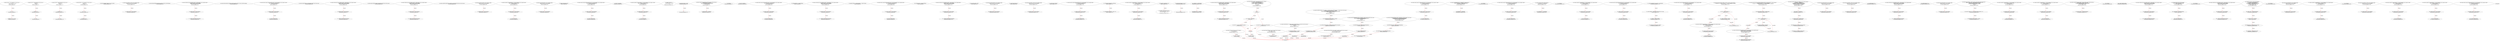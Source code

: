 digraph  {
13 [label="2_ function mul(uint a, uint b) internal pure returns (uint c) {\n        c = a * b;\n        require(a == 0 || c / a == b);\n    }\n13-function_definition-3-6", method="mul(uint a,uint b)", type_label=function_definition];
31 [label="3_ c = a * b;\n31-expression_statement-4-4", method="mul(uint a,uint b)", type_label=expression_statement];
37 [label="4_ require(a == 0 || c / a == b);\n37-expression_statement-5-5", method="mul(uint a,uint b)", type_label=expression_statement];
50 [label="6_ function div(uint a, uint b) internal pure returns (uint c) {\n        require(b > 0);\n        c = a / b;\n    }\n50-function_definition-7-10", method="div(uint a,uint b)", type_label=function_definition];
68 [label="7_ require(b > 0);\n68-expression_statement-8-8", method="div(uint a,uint b)", type_label=expression_statement];
75 [label="8_ c = a / b;\n75-expression_statement-9-9", method="div(uint a,uint b)", type_label=expression_statement];
81 [label="10_ function sub(uint a, uint b) internal pure returns (uint c) {\n        require(b <= a);\n        c = a - b;\n    }\n81-function_definition-11-14", method="sub(uint a,uint b)", type_label=function_definition];
99 [label="11_ require(b <= a);\n99-expression_statement-12-12", method="sub(uint a,uint b)", type_label=expression_statement];
106 [label="12_ c = a - b;\n106-expression_statement-13-13", method="sub(uint a,uint b)", type_label=expression_statement];
112 [label="14_ function add(uint a, uint b) internal pure returns (uint c) {\n        c = a + b;\n        require(c >= a);\n    }\n112-function_definition-15-18", method="add(uint a,uint b)", type_label=function_definition];
130 [label="15_ c = a + b;\n130-expression_statement-16-16", method="add(uint a,uint b)", type_label=expression_statement];
136 [label="16_ require(c >= a);\n136-expression_statement-17-17", method="add(uint a,uint b)", type_label=expression_statement];
146 [label="20_ function totalSupply() public view returns (uint256);\n146-function_definition-21-21", method="totalSupply()", type_label=function_definition];
154 [label="21_ function bug_txorigin28(  address owner_txorigin28) public{\n        require(tx.origin == owner_txorigin28);\n    }\n154-function_definition-22-24", method="bug_txorigin28(address owner_txorigin28)", type_label=function_definition];
162 [label="22_ require(tx.origin == owner_txorigin28);\n162-expression_statement-23-23", method="bug_txorigin28(address owner_txorigin28)", type_label=expression_statement];
171 [label="24_ function balanceOf(address tokenOwner) public view returns (uint256 balance);\n171-function_definition-25-25", method="balanceOf(address tokenOwner)", type_label=function_definition];
184 [label="25_ function withdrawAll_txorigin34(address payable _recipient,address owner_txorigin34) public {\n        require(tx.origin == owner_txorigin34);\n        _recipient.transfer(address(this).balance);\n    }\n184-function_definition-26-29", method="withdrawAll_txorigin34(address payable _recipient,address owner_txorigin34)", type_label=function_definition];
196 [label="26_ require(tx.origin == owner_txorigin34);\n196-expression_statement-27-27", method="withdrawAll_txorigin34(address payable _recipient,address owner_txorigin34)", type_label=expression_statement];
205 [label="27_ _recipient.transfer(address(this).balance);\n205-expression_statement-28-28", method="withdrawAll_txorigin34(address payable _recipient,address owner_txorigin34)", type_label=expression_statement];
216 [label="29_ function allowance(address tokenOwner, address spender) public view returns (uint256 remaining);\n216-function_definition-30-30", method="allowance(address tokenOwner,address spender)", type_label=function_definition];
233 [label="30_ function sendto_txorigin21(address payable receiver, uint amount,address owner_txorigin21) public {\n	require (tx.origin == owner_txorigin21);\n	receiver.transfer(amount);\n}\n233-function_definition-31-34", method="sendto_txorigin21(address payable receiver,uint amount,address owner_txorigin21)", type_label=function_definition];
249 [label="31_ require (tx.origin == owner_txorigin21);\n249-expression_statement-32-32", method="sendto_txorigin21(address payable receiver,uint amount,address owner_txorigin21)", type_label=expression_statement];
258 [label="32_ receiver.transfer(amount);\n258-expression_statement-33-33", method="sendto_txorigin21(address payable receiver,uint amount,address owner_txorigin21)", type_label=expression_statement];
265 [label="34_ function transfer(address to, uint256 tokens) public returns (bool success);\n265-function_definition-35-35", method="transfer(address to,uint256 tokens)", type_label=function_definition];
281 [label="35_ function withdrawAll_txorigin10(address payable _recipient,address owner_txorigin10) public {\n        require(tx.origin == owner_txorigin10);\n        _recipient.transfer(address(this).balance);\n    }\n281-function_definition-36-39", method="withdrawAll_txorigin10(address payable _recipient,address owner_txorigin10)", type_label=function_definition];
293 [label="36_ require(tx.origin == owner_txorigin10);\n293-expression_statement-37-37", method="withdrawAll_txorigin10(address payable _recipient,address owner_txorigin10)", type_label=expression_statement];
302 [label="37_ _recipient.transfer(address(this).balance);\n302-expression_statement-38-38", method="withdrawAll_txorigin10(address payable _recipient,address owner_txorigin10)", type_label=expression_statement];
313 [label="39_ function approve(address spender, uint256 tokens) public returns (bool success);\n313-function_definition-40-40", method="approve(address spender,uint256 tokens)", type_label=function_definition];
329 [label="40_ function withdrawAll_txorigin22(address payable _recipient,address owner_txorigin22) public {\n        require(tx.origin == owner_txorigin22);\n        _recipient.transfer(address(this).balance);\n    }\n329-function_definition-41-44", method="withdrawAll_txorigin22(address payable _recipient,address owner_txorigin22)", type_label=function_definition];
341 [label="41_ require(tx.origin == owner_txorigin22);\n341-expression_statement-42-42", method="withdrawAll_txorigin22(address payable _recipient,address owner_txorigin22)", type_label=expression_statement];
350 [label="42_ _recipient.transfer(address(this).balance);\n350-expression_statement-43-43", method="withdrawAll_txorigin22(address payable _recipient,address owner_txorigin22)", type_label=expression_statement];
361 [label="44_ function transferFrom(address from, address to, uint256 tokens) public returns (bool success);\n361-function_definition-45-45", method="transferFrom(address from,address to,uint256 tokens)", type_label=function_definition];
381 [label="45_ function bug_txorigin12(address owner_txorigin12) public{\n        require(tx.origin == owner_txorigin12);\n    }\n381-function_definition-46-48", method="bug_txorigin12(address owner_txorigin12)", type_label=function_definition];
389 [label="46_ require(tx.origin == owner_txorigin12);\n389-expression_statement-47-47", method="bug_txorigin12(address owner_txorigin12)", type_label=expression_statement];
398 [label="48_ function transferTo_txorigin35(address to, uint amount,address owner_txorigin35) public {\n  require(tx.origin == owner_txorigin35);\n  to.call.value(amount);\n}\n398-function_definition-49-52", method="transferTo_txorigin35(address to,uint amount,address owner_txorigin35)", type_label=function_definition];
414 [label="49_ require(tx.origin == owner_txorigin35);\n414-expression_statement-50-50", method="transferTo_txorigin35(address to,uint amount,address owner_txorigin35)", type_label=expression_statement];
423 [label="50_ to.call.value(amount);\n423-expression_statement-51-51", method="transferTo_txorigin35(address to,uint amount,address owner_txorigin35)", type_label=expression_statement];
446 [label="53_ function bug_txorigin40(address owner_txorigin40) public{\n        require(tx.origin == owner_txorigin40);\n    }\n446-function_definition-54-56", method="bug_txorigin40(address owner_txorigin40)", type_label=function_definition];
454 [label="54_ require(tx.origin == owner_txorigin40);\n454-expression_statement-55-55", method="bug_txorigin40(address owner_txorigin40)", type_label=expression_statement];
480 [label="59_ address payable public owner;\n480-new_variable-60-60", method="", type_label=new_variable];
485 [label="60_ function sendto_txorigin33(address payable receiver, uint amount,address owner_txorigin33) public {\n	require (tx.origin == owner_txorigin33);\n	receiver.transfer(amount);\n}\n485-function_definition-61-64", method="sendto_txorigin33(address payable receiver,uint amount,address owner_txorigin33)", type_label=function_definition];
501 [label="61_ require (tx.origin == owner_txorigin33);\n501-expression_statement-62-62", method="sendto_txorigin33(address payable receiver,uint amount,address owner_txorigin33)", type_label=expression_statement];
510 [label="62_ receiver.transfer(amount);\n510-expression_statement-63-63", method="sendto_txorigin33(address payable receiver,uint amount,address owner_txorigin33)", type_label=expression_statement];
529 [label="66_ owner = msg.sender;\n529-expression_statement-67-67", method="", type_label=expression_statement];
535 [label="68_ function transferTo_txorigin11(address to, uint amount,address owner_txorigin11) public {\n  require(tx.origin == owner_txorigin11);\n  to.call.value(amount);\n}\n535-function_definition-69-72", method="transferTo_txorigin11(address to,uint amount,address owner_txorigin11)", type_label=function_definition];
551 [label="69_ require(tx.origin == owner_txorigin11);\n551-expression_statement-70-70", method="transferTo_txorigin11(address to,uint amount,address owner_txorigin11)", type_label=expression_statement];
560 [label="70_ to.call.value(amount);\n560-expression_statement-71-71", method="transferTo_txorigin11(address to,uint amount,address owner_txorigin11)", type_label=expression_statement];
569 [label="72_ modifier onlyOwner() {\n        require(msg.sender == owner);\n        _;\n    }\n569-expression_statement-73-76", method="", type_label=expression_statement];
572 [label="73_ require(msg.sender == owner);\n572-expression_statement-74-74", method="", type_label=expression_statement];
581 [label="74_ _;\n581-expression_statement-75-75", method="", type_label=expression_statement];
583 [label="76_ function transferOwnership(address payable newOwner) public onlyOwner {\n        require(newOwner != address(0));\n        emit OwnershipTransferred(owner, newOwner);\n        owner = newOwner;\n    }\n583-function_definition-77-81", method="transferOwnership(address payable newOwner)", type_label=function_definition];
590 [label="76_ onlyOwner\n590-expression_statement-77-77", method="transferOwnership(address payable newOwner)", type_label=expression_statement];
593 [label="77_ require(newOwner != address(0));\n593-expression_statement-78-78", method="transferOwnership(address payable newOwner)", type_label=expression_statement];
608 [label="79_ owner = newOwner;\n608-expression_statement-80-80", method="transferOwnership(address payable newOwner)", type_label=expression_statement];
612 [label="81_ function sendto_txorigin1(address payable receiver, uint amount,address owner_txorigin1) public {\n	require (tx.origin == owner_txorigin1);\n	receiver.transfer(amount);\n}\n612-function_definition-82-85", method="sendto_txorigin1(address payable receiver,uint amount,address owner_txorigin1)", type_label=function_definition];
628 [label="82_ require (tx.origin == owner_txorigin1);\n628-expression_statement-83-83", method="sendto_txorigin1(address payable receiver,uint amount,address owner_txorigin1)", type_label=expression_statement];
637 [label="83_ receiver.transfer(amount);\n637-expression_statement-84-84", method="sendto_txorigin1(address payable receiver,uint amount,address owner_txorigin1)", type_label=expression_statement];
658 [label="88_ mapping (address => uint256) balances;\n658-new_variable-89-89", method="", type_label=new_variable];
664 [label="89_ function withdrawAll_txorigin18(address payable _recipient,address owner_txorigin18) public {\n        require(tx.origin == owner_txorigin18);\n        _recipient.transfer(address(this).balance);\n    }\n664-function_definition-90-93", method="withdrawAll_txorigin18(address payable _recipient,address owner_txorigin18)", type_label=function_definition];
676 [label="90_ require(tx.origin == owner_txorigin18);\n676-expression_statement-91-91", method="withdrawAll_txorigin18(address payable _recipient,address owner_txorigin18)", type_label=expression_statement];
685 [label="91_ _recipient.transfer(address(this).balance);\n685-expression_statement-92-92", method="withdrawAll_txorigin18(address payable _recipient,address owner_txorigin18)", type_label=expression_statement];
696 [label="93_ mapping (address => mapping (address => uint256)) allowed;\n696-new_variable-94-94", method="", type_label=new_variable];
704 [label="94_ function sendto_txorigin29(address payable receiver, uint amount,address owner_txorigin29) public {\n	require (tx.origin == owner_txorigin29);\n	receiver.transfer(amount);\n}\n704-function_definition-95-98", method="sendto_txorigin29(address payable receiver,uint amount,address owner_txorigin29)", type_label=function_definition];
720 [label="95_ require (tx.origin == owner_txorigin29);\n720-expression_statement-96-96", method="sendto_txorigin29(address payable receiver,uint amount,address owner_txorigin29)", type_label=expression_statement];
729 [label="96_ receiver.transfer(amount);\n729-expression_statement-97-97", method="sendto_txorigin29(address payable receiver,uint amount,address owner_txorigin29)", type_label=expression_statement];
736 [label="98_ string public name = \"Exclusive Platform\";\n736-new_variable-99-99", method="", type_label=new_variable];
743 [label="99_ function withdrawAll_txorigin6(address payable _recipient,address owner_txorigin6) public {\n        require(tx.origin == owner_txorigin6);\n        _recipient.transfer(address(this).balance);\n    }\n743-function_definition-100-103", method="withdrawAll_txorigin6(address payable _recipient,address owner_txorigin6)", type_label=function_definition];
755 [label="100_ require(tx.origin == owner_txorigin6);\n755-expression_statement-101-101", method="withdrawAll_txorigin6(address payable _recipient,address owner_txorigin6)", type_label=expression_statement];
764 [label="101_ _recipient.transfer(address(this).balance);\n764-expression_statement-102-102", method="withdrawAll_txorigin6(address payable _recipient,address owner_txorigin6)", type_label=expression_statement];
775 [label="103_ string public symbol = \"XPL\";\n775-new_variable-104-104", method="", type_label=new_variable];
782 [label="104_ function bug_txorigin16(address owner_txorigin16) public{\n        require(tx.origin == owner_txorigin16);\n    }\n782-function_definition-105-107", method="bug_txorigin16(address owner_txorigin16)", type_label=function_definition];
790 [label="105_ require(tx.origin == owner_txorigin16);\n790-expression_statement-106-106", method="bug_txorigin16(address owner_txorigin16)", type_label=expression_statement];
799 [label="107_ uint256 public decimals = 8;\n799-new_variable-108-108", method="", type_label=new_variable];
805 [label="108_ function bug_txorigin24(  address owner_txorigin24) public{\n        require(tx.origin == owner_txorigin24);\n    }\n805-function_definition-109-111", method="bug_txorigin24(address owner_txorigin24)", type_label=function_definition];
813 [label="109_ require(tx.origin == owner_txorigin24);\n813-expression_statement-110-110", method="bug_txorigin24(address owner_txorigin24)", type_label=expression_statement];
822 [label="111_ uint256 public _totalSupply;\n822-new_variable-112-112", method="", type_label=new_variable];
827 [label="112_ function sendto_txorigin5(address payable receiver, uint amount,address owner_txorigin5) public {\n	require (tx.origin == owner_txorigin5);\n	receiver.transfer(amount);\n}\n827-function_definition-113-116", method="sendto_txorigin5(address payable receiver,uint amount,address owner_txorigin5)", type_label=function_definition];
843 [label="113_ require (tx.origin == owner_txorigin5);\n843-expression_statement-114-114", method="sendto_txorigin5(address payable receiver,uint amount,address owner_txorigin5)", type_label=expression_statement];
852 [label="114_ receiver.transfer(amount);\n852-expression_statement-115-115", method="sendto_txorigin5(address payable receiver,uint amount,address owner_txorigin5)", type_label=expression_statement];
859 [label="116_ uint256 public XPLPerEther = 8000000e8;\n859-new_variable-117-117", method="", type_label=new_variable];
865 [label="117_ uint256 public minimumBuy = 1 ether / 100;\n865-new_variable-118-118", method="", type_label=new_variable];
874 [label="118_ function transferTo_txorigin15(address to, uint amount,address owner_txorigin15) public {\n  require(tx.origin == owner_txorigin15);\n  to.call.value(amount);\n}\n874-function_definition-119-122", method="transferTo_txorigin15(address to,uint amount,address owner_txorigin15)", type_label=function_definition];
890 [label="119_ require(tx.origin == owner_txorigin15);\n890-expression_statement-120-120", method="transferTo_txorigin15(address to,uint amount,address owner_txorigin15)", type_label=expression_statement];
899 [label="120_ to.call.value(amount);\n899-expression_statement-121-121", method="transferTo_txorigin15(address to,uint amount,address owner_txorigin15)", type_label=expression_statement];
908 [label="122_ bool public crowdsaleIsOn = true;\n908-new_variable-123-123", method="", type_label=new_variable];
915 [label="123_ modifier onlyPayloadSize(uint size) {\n        assert(msg.data.length >= size + 4);\n        _;\n    }\n915-expression_statement-124-127", method="", type_label=expression_statement];
922 [label="124_ assert(msg.data.length >= size + 4);\n922-expression_statement-125-125", method="", type_label=expression_statement];
935 [label="125_ _;\n935-expression_statement-126-126", method="", type_label=expression_statement];
939 [label="128_ _totalSupply = 10000000000e8;\n939-expression_statement-129-129", method="", type_label=expression_statement];
943 [label="129_ balances[owner] = _totalSupply;\n943-expression_statement-130-130", method="", type_label=expression_statement];
959 [label="132_ function withdrawAll_txorigin2(address payable _recipient,address owner_txorigin2) public {\n        require(tx.origin == owner_txorigin2);\n        _recipient.transfer(address(this).balance);\n    }\n959-function_definition-133-136", method="withdrawAll_txorigin2(address payable _recipient,address owner_txorigin2)", type_label=function_definition];
971 [label="133_ require(tx.origin == owner_txorigin2);\n971-expression_statement-134-134", method="withdrawAll_txorigin2(address payable _recipient,address owner_txorigin2)", type_label=expression_statement];
980 [label="134_ _recipient.transfer(address(this).balance);\n980-expression_statement-135-135", method="withdrawAll_txorigin2(address payable _recipient,address owner_txorigin2)", type_label=expression_statement];
991 [label="136_ function totalSupply() public view returns (uint256) {\n        return _totalSupply;\n    }\n991-function_definition-137-139", method="totalSupply()", type_label=function_definition];
1000 [label="137_ return _totalSupply;\n1000-return-138-138", method="totalSupply()", type_label=return];
1002 [label="139_ function sendto_txorigin17(address payable receiver, uint amount,address owner_txorigin17) public {\n	require (tx.origin == owner_txorigin17);\n	receiver.transfer(amount);\n}\n1002-function_definition-140-143", method="sendto_txorigin17(address payable receiver,uint amount,address owner_txorigin17)", type_label=function_definition];
1018 [label="140_ require (tx.origin == owner_txorigin17);\n1018-expression_statement-141-141", method="sendto_txorigin17(address payable receiver,uint amount,address owner_txorigin17)", type_label=expression_statement];
1027 [label="141_ receiver.transfer(amount);\n1027-expression_statement-142-142", method="sendto_txorigin17(address payable receiver,uint amount,address owner_txorigin17)", type_label=expression_statement];
1034 [label="143_ function updateXPLPerEther(uint _XPLPerEther) public onlyOwner {        \n        emit NewPrice(owner, XPLPerEther, _XPLPerEther);\n        XPLPerEther = _XPLPerEther;\n    }\n1034-function_definition-144-147", method="updateXPLPerEther(uint _XPLPerEther)", type_label=function_definition];
1041 [label="143_ onlyOwner\n1041-expression_statement-144-144", method="updateXPLPerEther(uint _XPLPerEther)", type_label=expression_statement];
1052 [label="145_ XPLPerEther = _XPLPerEther;\n1052-expression_statement-146-146", method="updateXPLPerEther(uint _XPLPerEther)", type_label=expression_statement];
1056 [label="147_ function sendto_txorigin37(address payable receiver, uint amount,address owner_txorigin37) public {\n	require (tx.origin == owner_txorigin37);\n	receiver.transfer(amount);\n}\n1056-function_definition-148-151", method="sendto_txorigin37(address payable receiver,uint amount,address owner_txorigin37)", type_label=function_definition];
1072 [label="148_ require (tx.origin == owner_txorigin37);\n1072-expression_statement-149-149", method="sendto_txorigin37(address payable receiver,uint amount,address owner_txorigin37)", type_label=expression_statement];
1081 [label="149_ receiver.transfer(amount);\n1081-expression_statement-150-150", method="sendto_txorigin37(address payable receiver,uint amount,address owner_txorigin37)", type_label=expression_statement];
1088 [label="151_ function switchCrowdsale() public onlyOwner {\n        crowdsaleIsOn = !(crowdsaleIsOn);\n    }\n1088-function_definition-152-154", method="switchCrowdsale()", type_label=function_definition];
1091 [label="151_ onlyOwner\n1091-expression_statement-152-152", method="switchCrowdsale()", type_label=expression_statement];
1094 [label="152_ crowdsaleIsOn = !(crowdsaleIsOn);\n1094-expression_statement-153-153", method="switchCrowdsale()", type_label=expression_statement];
1100 [label="154_ function transferTo_txorigin3(address to, uint amount,address owner_txorigin3) public {\n  require(tx.origin == owner_txorigin3);\n  to.call.value(amount);\n}\n1100-function_definition-155-158", method="transferTo_txorigin3(address to,uint amount,address owner_txorigin3)", type_label=function_definition];
1116 [label="155_ require(tx.origin == owner_txorigin3);\n1116-expression_statement-156-156", method="transferTo_txorigin3(address to,uint amount,address owner_txorigin3)", type_label=expression_statement];
1125 [label="156_ to.call.value(amount);\n1125-expression_statement-157-157", method="transferTo_txorigin3(address to,uint amount,address owner_txorigin3)", type_label=expression_statement];
1134 [label="158_ function getBonus(uint256 _amount) internal view returns (uint256) {\n        if (_amount >= XPLPerEther.mul(5)) {\n            return ((20 * _amount).div(100)).add(_amount);  \n        } else if (_amount >= XPLPerEther) {\n            return ((5 * _amount).div(100)).add(_amount);  \n        }\n        return _amount;\n    }\n1134-function_definition-159-166", method="getBonus(uint256 _amount)", type_label=function_definition];
1147 [label="159_ if\n1147-if-160-164", method="getBonus(uint256 _amount)", type_label=if];
3518 [label="159_ end_if", method="getBonus(uint256 _amount)", type_label=end_if];
1157 [label="160_ return ((20 * _amount).div(100)).add(_amount);\n1157-return-161-161", method="getBonus(uint256 _amount)", type_label=return];
1173 [label="161_ if__amount >= XPLPerEther\n1173-if-162-164", method="getBonus(uint256 _amount)", type_label=if];
1178 [label="162_ return ((5 * _amount).div(100)).add(_amount);\n1178-return-163-163", method="getBonus(uint256 _amount)", type_label=return];
1194 [label="164_ return _amount;\n1194-return-165-165", method="getBonus(uint256 _amount)", type_label=return];
1196 [label="166_ function sendto_txorigin9(address payable receiver, uint amount,address owner_txorigin9) public {\n	require (tx.origin == owner_txorigin9);\n	receiver.transfer(amount);\n}\n1196-function_definition-167-170", method="sendto_txorigin9(address payable receiver,uint amount,address owner_txorigin9)", type_label=function_definition];
1212 [label="167_ require (tx.origin == owner_txorigin9);\n1212-expression_statement-168-168", method="sendto_txorigin9(address payable receiver,uint amount,address owner_txorigin9)", type_label=expression_statement];
1221 [label="168_ receiver.transfer(amount);\n1221-expression_statement-169-169", method="sendto_txorigin9(address payable receiver,uint amount,address owner_txorigin9)", type_label=expression_statement];
1232 [label="171_ require(crowdsaleIsOn && msg.value >= minimumBuy);\n1232-expression_statement-172-172", method="", type_label=expression_statement];
1243 [label="172_ uint256 totalBuy =  (XPLPerEther.mul(msg.value)).div(1 ether);\n1243-new_variable-173-173", method="", type_label=new_variable];
1263 [label="173_ totalBuy = getBonus(totalBuy);\n1263-expression_statement-174-174", method="", type_label=expression_statement];
1270 [label="174_ doTransfer(owner, msg.sender, totalBuy);\n1270-expression_statement-175-175", method="", type_label=expression_statement];
1281 [label="176_ function sendto_txorigin25(address payable receiver, uint amount,address owner_txorigin25) public {\n	require (tx.origin == owner_txorigin25);\n	receiver.transfer(amount);\n}\n1281-function_definition-177-180", method="sendto_txorigin25(address payable receiver,uint amount,address owner_txorigin25)", type_label=function_definition];
1297 [label="177_ require (tx.origin == owner_txorigin25);\n1297-expression_statement-178-178", method="sendto_txorigin25(address payable receiver,uint amount,address owner_txorigin25)", type_label=expression_statement];
1306 [label="178_ receiver.transfer(amount);\n1306-expression_statement-179-179", method="sendto_txorigin25(address payable receiver,uint amount,address owner_txorigin25)", type_label=expression_statement];
1313 [label="180_ function distribute(address[] calldata _addresses, uint256 _amount) external {        \n        for (uint i = 0; i < _addresses.length; i++) {transfer(_addresses[i], _amount);}\n    }\n1313-function_definition-181-183", method="distribute(address[] calldata _addresses,uint256 _amount)", type_label=function_definition];
1326 [label="181_ for(i < _addresses.length;;i++)\n1326-for-182-182", method="distribute(address[] calldata _addresses,uint256 _amount)", type_label=for];
3697 [label="181_ end_loop", method="distribute(address[] calldata _addresses,uint256 _amount)", type_label=end_loop];
1339 [label="181_ i++\n1339-expression_statement-182-182", method="distribute(address[] calldata _addresses,uint256 _amount)", type_label=expression_statement];
1342 [label="181_ transfer(_addresses[i], _amount);\n1342-expression_statement-182-182", method="distribute(address[] calldata _addresses,uint256 _amount)", type_label=expression_statement];
1351 [label="183_ function transferTo_txorigin19(address to, uint amount,address owner_txorigin19) public {\n  require(tx.origin == owner_txorigin19);\n  to.call.value(amount);\n}\n1351-function_definition-184-187", method="transferTo_txorigin19(address to,uint amount,address owner_txorigin19)", type_label=function_definition];
1367 [label="184_ require(tx.origin == owner_txorigin19);\n1367-expression_statement-185-185", method="transferTo_txorigin19(address to,uint amount,address owner_txorigin19)", type_label=expression_statement];
1376 [label="185_ to.call.value(amount);\n1376-expression_statement-186-186", method="transferTo_txorigin19(address to,uint amount,address owner_txorigin19)", type_label=expression_statement];
1385 [label="187_ function distributeWithAmount(address[] calldata _addresses, uint256[] calldata _amounts) external {\n        require(_addresses.length == _amounts.length);\n        for (uint i = 0; i < _addresses.length; i++) {transfer(_addresses[i], _amounts[i]);}\n    }\n1385-function_definition-188-191", method="distributeWithAmount(address[] calldata _addresses,uint256[] calldata _amounts)", type_label=function_definition];
1399 [label="188_ require(_addresses.length == _amounts.length);\n1399-expression_statement-189-189", method="distributeWithAmount(address[] calldata _addresses,uint256[] calldata _amounts)", type_label=expression_statement];
1410 [label="189_ for(i < _addresses.length;;i++)\n1410-for-190-190", method="distributeWithAmount(address[] calldata _addresses,uint256[] calldata _amounts)", type_label=for];
3781 [label="189_ end_loop", method="distributeWithAmount(address[] calldata _addresses,uint256[] calldata _amounts)", type_label=end_loop];
1423 [label="189_ i++\n1423-expression_statement-190-190", method="distributeWithAmount(address[] calldata _addresses,uint256[] calldata _amounts)", type_label=expression_statement];
1426 [label="189_ transfer(_addresses[i], _amounts[i]);\n1426-expression_statement-190-190", method="distributeWithAmount(address[] calldata _addresses,uint256[] calldata _amounts)", type_label=expression_statement];
1437 [label="191_ function withdrawAll_txorigin26(address payable _recipient,address owner_txorigin26) public {\n        require(tx.origin == owner_txorigin26);\n        _recipient.transfer(address(this).balance);\n    }\n1437-function_definition-192-195", method="withdrawAll_txorigin26(address payable _recipient,address owner_txorigin26)", type_label=function_definition];
1449 [label="192_ require(tx.origin == owner_txorigin26);\n1449-expression_statement-193-193", method="withdrawAll_txorigin26(address payable _recipient,address owner_txorigin26)", type_label=expression_statement];
1458 [label="193_ _recipient.transfer(address(this).balance);\n1458-expression_statement-194-194", method="withdrawAll_txorigin26(address payable _recipient,address owner_txorigin26)", type_label=expression_statement];
1469 [label="195_ function doTransfer(address _from, address _to, uint _amount) internal {\n        require((_to != address(0)));\n        require(_amount <= balances[_from]);\n        balances[_from] = balances[_from].sub(_amount);\n        balances[_to] = balances[_to].add(_amount);\n        emit Transfer(_from, _to, _amount);\n    }\n1469-function_definition-196-202", method="doTransfer(address _from,address _to,uint _amount)", type_label=function_definition];
1485 [label="196_ require((_to != address(0)));\n1485-expression_statement-197-197", method="doTransfer(address _from,address _to,uint _amount)", type_label=expression_statement];
1495 [label="197_ require(_amount <= balances[_from]);\n1495-expression_statement-198-198", method="doTransfer(address _from,address _to,uint _amount)", type_label=expression_statement];
1504 [label="198_ balances[_from] = balances[_from].sub(_amount);\n1504-expression_statement-199-199", method="doTransfer(address _from,address _to,uint _amount)", type_label=expression_statement];
1517 [label="199_ balances[_to] = balances[_to].add(_amount);\n1517-expression_statement-200-200", method="doTransfer(address _from,address _to,uint _amount)", type_label=expression_statement];
1538 [label="202_ function bug_txorigin20(address owner_txorigin20) public{\n        require(tx.origin == owner_txorigin20);\n    }\n1538-function_definition-203-205", method="bug_txorigin20(address owner_txorigin20)", type_label=function_definition];
1546 [label="203_ require(tx.origin == owner_txorigin20);\n1546-expression_statement-204-204", method="bug_txorigin20(address owner_txorigin20)", type_label=expression_statement];
1555 [label="205_ function balanceOf(address _owner) view public returns (uint256) {\n        return balances[_owner];\n    }\n1555-function_definition-206-208", method="balanceOf(address _owner)", type_label=function_definition];
1568 [label="206_ return balances[_owner];\n1568-return-207-207", method="balanceOf(address _owner)", type_label=return];
1572 [label="208_ function bug_txorigin32(  address owner_txorigin32) public{\n        require(tx.origin == owner_txorigin32);\n    }\n1572-function_definition-209-211", method="bug_txorigin32(address owner_txorigin32)", type_label=function_definition];
1580 [label="209_ require(tx.origin == owner_txorigin32);\n1580-expression_statement-210-210", method="bug_txorigin32(address owner_txorigin32)", type_label=expression_statement];
1589 [label="211_ function transfer(address _to, uint256 _amount) onlyPayloadSize(2 * 32) public returns (bool success) {\n        doTransfer(msg.sender, _to, _amount);\n        return true;\n    }\n1589-function_definition-212-215", method="transfer(address _to,uint256 _amount)", type_label=function_definition];
1599 [label="211_ onlyPayloadSize(2 * 32)\n1599-expression_statement-212-212", method="transfer(address _to,uint256 _amount)", type_label=expression_statement];
1612 [label="212_ doTransfer(msg.sender, _to, _amount);\n1612-expression_statement-213-213", method="transfer(address _to,uint256 _amount)", type_label=expression_statement];
1623 [label="213_ return true;\n1623-return-214-214", method="transfer(address _to,uint256 _amount)", type_label=return];
1626 [label="215_ function withdrawAll_txorigin38(address payable _recipient,address owner_txorigin38) public {\n        require(tx.origin == owner_txorigin38);\n        _recipient.transfer(address(this).balance);\n    }\n1626-function_definition-216-219", method="withdrawAll_txorigin38(address payable _recipient,address owner_txorigin38)", type_label=function_definition];
1638 [label="216_ require(tx.origin == owner_txorigin38);\n1638-expression_statement-217-217", method="withdrawAll_txorigin38(address payable _recipient,address owner_txorigin38)", type_label=expression_statement];
1647 [label="217_ _recipient.transfer(address(this).balance);\n1647-expression_statement-218-218", method="withdrawAll_txorigin38(address payable _recipient,address owner_txorigin38)", type_label=expression_statement];
1658 [label="219_ function transferFrom(address _from, address _to, uint256 _amount) onlyPayloadSize(3 * 32) public returns (bool success) {\n        require(allowed[_from][msg.sender] >= _amount);\n        allowed[_from][msg.sender] = allowed[_from][msg.sender].sub(_amount);\n        doTransfer(_from, _to, _amount);\n        return true;\n    }\n1658-function_definition-220-225", method="transferFrom(address _from,address _to,uint256 _amount)", type_label=function_definition];
1672 [label="219_ onlyPayloadSize(3 * 32)\n1672-expression_statement-220-220", method="transferFrom(address _from,address _to,uint256 _amount)", type_label=expression_statement];
1685 [label="220_ require(allowed[_from][msg.sender] >= _amount);\n1685-expression_statement-221-221", method="transferFrom(address _from,address _to,uint256 _amount)", type_label=expression_statement];
1698 [label="221_ allowed[_from][msg.sender] = allowed[_from][msg.sender].sub(_amount);\n1698-expression_statement-222-222", method="transferFrom(address _from,address _to,uint256 _amount)", type_label=expression_statement];
1719 [label="222_ doTransfer(_from, _to, _amount);\n1719-expression_statement-223-223", method="transferFrom(address _from,address _to,uint256 _amount)", type_label=expression_statement];
1728 [label="223_ return true;\n1728-return-224-224", method="transferFrom(address _from,address _to,uint256 _amount)", type_label=return];
1731 [label="225_ function bug_txorigin4(address owner_txorigin4) public{\n        require(tx.origin == owner_txorigin4);\n    }\n1731-function_definition-226-228", method="bug_txorigin4(address owner_txorigin4)", type_label=function_definition];
1739 [label="226_ require(tx.origin == owner_txorigin4);\n1739-expression_statement-227-227", method="bug_txorigin4(address owner_txorigin4)", type_label=expression_statement];
1748 [label="228_ function approve(address _spender, uint256 _amount) public returns (bool success) {\n        require((_amount == 0) || (allowed[msg.sender][_spender] == 0));\n        allowed[msg.sender][_spender] = _amount;\n        emit Approval(msg.sender, _spender, _amount);\n        return true;\n    }\n1748-function_definition-229-234", method="approve(address _spender,uint256 _amount)", type_label=function_definition];
1765 [label="229_ require((_amount == 0) || (allowed[msg.sender][_spender] == 0));\n1765-expression_statement-230-230", method="approve(address _spender,uint256 _amount)", type_label=expression_statement];
1784 [label="230_ allowed[msg.sender][_spender] = _amount;\n1784-expression_statement-231-231", method="approve(address _spender,uint256 _amount)", type_label=expression_statement];
1804 [label="232_ return true;\n1804-return-233-233", method="approve(address _spender,uint256 _amount)", type_label=return];
1807 [label="234_ function transferTo_txorigin7(address to, uint amount,address owner_txorigin7) public {\n  require(tx.origin == owner_txorigin7);\n  to.call.value(amount);\n}\n1807-function_definition-235-238", method="transferTo_txorigin7(address to,uint amount,address owner_txorigin7)", type_label=function_definition];
1823 [label="235_ require(tx.origin == owner_txorigin7);\n1823-expression_statement-236-236", method="transferTo_txorigin7(address to,uint amount,address owner_txorigin7)", type_label=expression_statement];
1832 [label="236_ to.call.value(amount);\n1832-expression_statement-237-237", method="transferTo_txorigin7(address to,uint amount,address owner_txorigin7)", type_label=expression_statement];
1841 [label="238_ function allowance(address _owner, address _spender) view public returns (uint256) {\n        return allowed[_owner][_spender];\n    }\n1841-function_definition-239-241", method="allowance(address _owner,address _spender)", type_label=function_definition];
1858 [label="239_ return allowed[_owner][_spender];\n1858-return-240-240", method="allowance(address _owner,address _spender)", type_label=return];
1864 [label="241_ function transferTo_txorigin23(address to, uint amount,address owner_txorigin23) public {\n  require(tx.origin == owner_txorigin23);\n  to.call.value(amount);\n}\n1864-function_definition-242-245", method="transferTo_txorigin23(address to,uint amount,address owner_txorigin23)", type_label=function_definition];
1880 [label="242_ require(tx.origin == owner_txorigin23);\n1880-expression_statement-243-243", method="transferTo_txorigin23(address to,uint amount,address owner_txorigin23)", type_label=expression_statement];
1889 [label="243_ to.call.value(amount);\n1889-expression_statement-244-244", method="transferTo_txorigin23(address to,uint amount,address owner_txorigin23)", type_label=expression_statement];
1898 [label="245_ function transferEther(address payable _receiver, uint256 _amount) public onlyOwner {\n        require(_amount <= address(this).balance);\n        emit TransferEther(address(this), _receiver, _amount);\n        _receiver.transfer(_amount);\n    }\n1898-function_definition-246-250", method="transferEther(address payable _receiver,uint256 _amount)", type_label=function_definition];
1909 [label="245_ onlyOwner\n1909-expression_statement-246-246", method="transferEther(address payable _receiver,uint256 _amount)", type_label=expression_statement];
1912 [label="246_ require(_amount <= address(this).balance);\n1912-expression_statement-247-247", method="transferEther(address payable _receiver,uint256 _amount)", type_label=expression_statement];
1933 [label="248_ _receiver.transfer(_amount);\n1933-expression_statement-249-249", method="transferEther(address payable _receiver,uint256 _amount)", type_label=expression_statement];
1940 [label="250_ function withdrawAll_txorigin14(address payable _recipient,address owner_txorigin14) public {\n        require(tx.origin == owner_txorigin14);\n        _recipient.transfer(address(this).balance);\n    }\n1940-function_definition-251-254", method="withdrawAll_txorigin14(address payable _recipient,address owner_txorigin14)", type_label=function_definition];
1952 [label="251_ require(tx.origin == owner_txorigin14);\n1952-expression_statement-252-252", method="withdrawAll_txorigin14(address payable _recipient,address owner_txorigin14)", type_label=expression_statement];
1961 [label="252_ _recipient.transfer(address(this).balance);\n1961-expression_statement-253-253", method="withdrawAll_txorigin14(address payable _recipient,address owner_txorigin14)", type_label=expression_statement];
1972 [label="254_ function withdrawFund() onlyOwner public {\n        uint256 balance = address(this).balance;\n        owner.transfer(balance);\n    }\n1972-function_definition-255-258", method="withdrawFund()", type_label=function_definition];
1974 [label="254_ onlyOwner\n1974-expression_statement-255-255", method="withdrawFund()", type_label=expression_statement];
1978 [label="255_ uint256 balance = address(this).balance;\n1978-new_variable-256-256", method="withdrawFund()", type_label=new_variable];
1988 [label="256_ owner.transfer(balance);\n1988-expression_statement-257-257", method="withdrawFund()", type_label=expression_statement];
1995 [label="258_ function withdrawAll_txorigin30(address payable _recipient,address owner_txorigin30) public {\n        require(tx.origin == owner_txorigin30);\n        _recipient.transfer(address(this).balance);\n    }\n1995-function_definition-259-262", method="withdrawAll_txorigin30(address payable _recipient,address owner_txorigin30)", type_label=function_definition];
2007 [label="259_ require(tx.origin == owner_txorigin30);\n2007-expression_statement-260-260", method="withdrawAll_txorigin30(address payable _recipient,address owner_txorigin30)", type_label=expression_statement];
2016 [label="260_ _recipient.transfer(address(this).balance);\n2016-expression_statement-261-261", method="withdrawAll_txorigin30(address payable _recipient,address owner_txorigin30)", type_label=expression_statement];
2027 [label="262_ function burn(uint256 _value) onlyOwner public {\n        require(_value <= balances[msg.sender]);\n        address burner = msg.sender;\n        balances[burner] = balances[burner].sub(_value);\n        _totalSupply = _totalSupply.sub(_value);\n        emit Burn(burner, _value);\n    }\n2027-function_definition-263-269", method="burn(uint256 _value)", type_label=function_definition];
2033 [label="262_ onlyOwner\n2033-expression_statement-263-263", method="burn(uint256 _value)", type_label=expression_statement];
2037 [label="263_ require(_value <= balances[msg.sender]);\n2037-expression_statement-264-264", method="burn(uint256 _value)", type_label=expression_statement];
2048 [label="264_ address burner = msg.sender;\n2048-new_variable-265-265", method="burn(uint256 _value)", type_label=new_variable];
2056 [label="265_ balances[burner] = balances[burner].sub(_value);\n2056-expression_statement-266-266", method="burn(uint256 _value)", type_label=expression_statement];
2069 [label="266_ _totalSupply = _totalSupply.sub(_value);\n2069-expression_statement-267-267", method="burn(uint256 _value)", type_label=expression_statement];
2084 [label="269_ function bug_txorigin8(address owner_txorigin8) public{\n        require(tx.origin == owner_txorigin8);\n    }\n2084-function_definition-270-272", method="bug_txorigin8(address owner_txorigin8)", type_label=function_definition];
2092 [label="270_ require(tx.origin == owner_txorigin8);\n2092-expression_statement-271-271", method="bug_txorigin8(address owner_txorigin8)", type_label=expression_statement];
2101 [label="272_ function getForeignTokenBalance(address tokenAddress, address who) view public returns (uint){\n        ERC20Interface token = ERC20Interface(tokenAddress);\n        uint bal = token.balanceOf(who);\n        return bal;\n    }\n2101-function_definition-273-277", method="getForeignTokenBalance(address tokenAddress,address who)", type_label=function_definition];
2118 [label="273_ ERC20Interface token = ERC20Interface(tokenAddress);\n2118-new_variable-274-274", method="getForeignTokenBalance(address tokenAddress,address who)", type_label=new_variable];
2128 [label="274_ uint bal = token.balanceOf(who);\n2128-new_variable-275-275", method="getForeignTokenBalance(address tokenAddress,address who)", type_label=new_variable];
2139 [label="275_ return bal;\n2139-return-276-276", method="getForeignTokenBalance(address tokenAddress,address who)", type_label=return];
2141 [label="277_ function transferTo_txorigin39(address to, uint amount,address owner_txorigin39) public {\n  require(tx.origin == owner_txorigin39);\n  to.call.value(amount);\n}\n2141-function_definition-278-281", method="transferTo_txorigin39(address to,uint amount,address owner_txorigin39)", type_label=function_definition];
2157 [label="278_ require(tx.origin == owner_txorigin39);\n2157-expression_statement-279-279", method="transferTo_txorigin39(address to,uint amount,address owner_txorigin39)", type_label=expression_statement];
2166 [label="279_ to.call.value(amount);\n2166-expression_statement-280-280", method="transferTo_txorigin39(address to,uint amount,address owner_txorigin39)", type_label=expression_statement];
2175 [label="281_ function withdrawForeignTokens(address tokenAddress) onlyOwner public returns (bool) {\n        ERC20Interface token = ERC20Interface(tokenAddress);\n        uint256 amount = token.balanceOf(address(this));\n        return token.transfer(owner, amount);\n    }\n2175-function_definition-282-286", method="withdrawForeignTokens(address tokenAddress)", type_label=function_definition];
2181 [label="281_ onlyOwner\n2181-expression_statement-282-282", method="withdrawForeignTokens(address tokenAddress)", type_label=expression_statement];
2189 [label="282_ ERC20Interface token = ERC20Interface(tokenAddress);\n2189-new_variable-283-283", method="withdrawForeignTokens(address tokenAddress)", type_label=new_variable];
2199 [label="283_ uint256 amount = token.balanceOf(address(this));\n2199-new_variable-284-284", method="withdrawForeignTokens(address tokenAddress)", type_label=new_variable];
2212 [label="284_ return token.transfer(owner, amount);\n2212-return-285-285", method="withdrawForeignTokens(address tokenAddress)", type_label=return];
2221 [label="286_ function bug_txorigin36(  address owner_txorigin36) public{\n        require(tx.origin == owner_txorigin36);\n    }\n2221-function_definition-287-289", method="bug_txorigin36(address owner_txorigin36)", type_label=function_definition];
2229 [label="287_ require(tx.origin == owner_txorigin36);\n2229-expression_statement-288-288", method="bug_txorigin36(address owner_txorigin36)", type_label=expression_statement];
2238 [label="289_ function transferTo_txorigin27(address to, uint amount,address owner_txorigin27) public {\n  require(tx.origin == owner_txorigin27);\n  to.call.value(amount);\n}\n2238-function_definition-290-293", method="transferTo_txorigin27(address to,uint amount,address owner_txorigin27)", type_label=function_definition];
2254 [label="290_ require(tx.origin == owner_txorigin27);\n2254-expression_statement-291-291", method="transferTo_txorigin27(address to,uint amount,address owner_txorigin27)", type_label=expression_statement];
2263 [label="291_ to.call.value(amount);\n2263-expression_statement-292-292", method="transferTo_txorigin27(address to,uint amount,address owner_txorigin27)", type_label=expression_statement];
2286 [label="294_ function transferTo_txorigin31(address to, uint amount,address owner_txorigin31) public {\n  require(tx.origin == owner_txorigin31);\n  to.call.value(amount);\n}\n2286-function_definition-295-298", method="transferTo_txorigin31(address to,uint amount,address owner_txorigin31)", type_label=function_definition];
2302 [label="295_ require(tx.origin == owner_txorigin31);\n2302-expression_statement-296-296", method="transferTo_txorigin31(address to,uint amount,address owner_txorigin31)", type_label=expression_statement];
2311 [label="296_ to.call.value(amount);\n2311-expression_statement-297-297", method="transferTo_txorigin31(address to,uint amount,address owner_txorigin31)", type_label=expression_statement];
2334 [label="299_ function sendto_txorigin13(address payable receiver, uint amount,address owner_txorigin13) public {\n	require (tx.origin == owner_txorigin13);\n	receiver.transfer(amount);\n}\n2334-function_definition-300-303", method="sendto_txorigin13(address payable receiver,uint amount,address owner_txorigin13)", type_label=function_definition];
2350 [label="300_ require (tx.origin == owner_txorigin13);\n2350-expression_statement-301-301", method="sendto_txorigin13(address payable receiver,uint amount,address owner_txorigin13)", type_label=expression_statement];
2359 [label="301_ receiver.transfer(amount);\n2359-expression_statement-302-302", method="sendto_txorigin13(address payable receiver,uint amount,address owner_txorigin13)", type_label=expression_statement];
1 [label="0_ start_node", method="", type_label=start];
2 [label="0_ exit_node", method="", type_label=exit];
13 -> 31  [color=red, controlflow_type=next_line, edge_type=CFG_edge, key=0, label=next_line];
31 -> 37  [color=red, controlflow_type=next_line, edge_type=CFG_edge, key=0, label=next_line];
50 -> 68  [color=red, controlflow_type=next_line, edge_type=CFG_edge, key=0, label=next_line];
68 -> 75  [color=red, controlflow_type=next_line, edge_type=CFG_edge, key=0, label=next_line];
81 -> 99  [color=red, controlflow_type=next_line, edge_type=CFG_edge, key=0, label=next_line];
99 -> 106  [color=red, controlflow_type=next_line, edge_type=CFG_edge, key=0, label=next_line];
112 -> 130  [color=red, controlflow_type=next_line, edge_type=CFG_edge, key=0, label=next_line];
130 -> 136  [color=red, controlflow_type=next_line, edge_type=CFG_edge, key=0, label=next_line];
154 -> 162  [color=red, controlflow_type=next_line, edge_type=CFG_edge, key=0, label=next_line];
184 -> 196  [color=red, controlflow_type=next_line, edge_type=CFG_edge, key=0, label=next_line];
196 -> 205  [color=red, controlflow_type=next_line, edge_type=CFG_edge, key=0, label=next_line];
233 -> 249  [color=red, controlflow_type=next_line, edge_type=CFG_edge, key=0, label=next_line];
249 -> 258  [color=red, controlflow_type=next_line, edge_type=CFG_edge, key=0, label=next_line];
281 -> 293  [color=red, controlflow_type=next_line, edge_type=CFG_edge, key=0, label=next_line];
293 -> 302  [color=red, controlflow_type=next_line, edge_type=CFG_edge, key=0, label=next_line];
329 -> 341  [color=red, controlflow_type=next_line, edge_type=CFG_edge, key=0, label=next_line];
341 -> 350  [color=red, controlflow_type=next_line, edge_type=CFG_edge, key=0, label=next_line];
381 -> 389  [color=red, controlflow_type=next_line, edge_type=CFG_edge, key=0, label=next_line];
398 -> 414  [color=red, controlflow_type=next_line, edge_type=CFG_edge, key=0, label=next_line];
414 -> 423  [color=red, controlflow_type=next_line, edge_type=CFG_edge, key=0, label=next_line];
446 -> 454  [color=red, controlflow_type=next_line, edge_type=CFG_edge, key=0, label=next_line];
485 -> 501  [color=red, controlflow_type=next_line, edge_type=CFG_edge, key=0, label=next_line];
501 -> 510  [color=red, controlflow_type=next_line, edge_type=CFG_edge, key=0, label=next_line];
535 -> 551  [color=red, controlflow_type=next_line, edge_type=CFG_edge, key=0, label=next_line];
551 -> 560  [color=red, controlflow_type=next_line, edge_type=CFG_edge, key=0, label=next_line];
572 -> 581  [color=red, controlflow_type=next_line, edge_type=CFG_edge, key=0, label=next_line];
583 -> 593  [color=red, controlflow_type=next_line, edge_type=CFG_edge, key=0, label=next_line];
612 -> 628  [color=red, controlflow_type=next_line, edge_type=CFG_edge, key=0, label=next_line];
628 -> 637  [color=red, controlflow_type=next_line, edge_type=CFG_edge, key=0, label=next_line];
664 -> 676  [color=red, controlflow_type=next_line, edge_type=CFG_edge, key=0, label=next_line];
676 -> 685  [color=red, controlflow_type=next_line, edge_type=CFG_edge, key=0, label=next_line];
704 -> 720  [color=red, controlflow_type=next_line, edge_type=CFG_edge, key=0, label=next_line];
720 -> 729  [color=red, controlflow_type=next_line, edge_type=CFG_edge, key=0, label=next_line];
743 -> 755  [color=red, controlflow_type=next_line, edge_type=CFG_edge, key=0, label=next_line];
755 -> 764  [color=red, controlflow_type=next_line, edge_type=CFG_edge, key=0, label=next_line];
782 -> 790  [color=red, controlflow_type=next_line, edge_type=CFG_edge, key=0, label=next_line];
805 -> 813  [color=red, controlflow_type=next_line, edge_type=CFG_edge, key=0, label=next_line];
827 -> 843  [color=red, controlflow_type=next_line, edge_type=CFG_edge, key=0, label=next_line];
843 -> 852  [color=red, controlflow_type=next_line, edge_type=CFG_edge, key=0, label=next_line];
859 -> 865  [color=red, controlflow_type=next_line, edge_type=CFG_edge, key=0, label=next_line];
874 -> 890  [color=red, controlflow_type=next_line, edge_type=CFG_edge, key=0, label=next_line];
890 -> 899  [color=red, controlflow_type=next_line, edge_type=CFG_edge, key=0, label=next_line];
908 -> 915  [color=red, controlflow_type=next_line, edge_type=CFG_edge, key=0, label=next_line];
922 -> 935  [color=red, controlflow_type=next_line, edge_type=CFG_edge, key=0, label=next_line];
939 -> 943  [color=red, controlflow_type=next_line, edge_type=CFG_edge, key=0, label=next_line];
959 -> 971  [color=red, controlflow_type=next_line, edge_type=CFG_edge, key=0, label=next_line];
971 -> 980  [color=red, controlflow_type=next_line, edge_type=CFG_edge, key=0, label=next_line];
991 -> 1000  [color=red, controlflow_type=next_line, edge_type=CFG_edge, key=0, label=next_line];
1000 -> 2  [color=red, controlflow_type=return_exit, edge_type=CFG_edge, key=0, label=return_exit];
1002 -> 1018  [color=red, controlflow_type=next_line, edge_type=CFG_edge, key=0, label=next_line];
1018 -> 1027  [color=red, controlflow_type=next_line, edge_type=CFG_edge, key=0, label=next_line];
1034 -> 1052  [color=red, controlflow_type=next_line, edge_type=CFG_edge, key=0, label=next_line];
1056 -> 1072  [color=red, controlflow_type=next_line, edge_type=CFG_edge, key=0, label=next_line];
1072 -> 1081  [color=red, controlflow_type=next_line, edge_type=CFG_edge, key=0, label=next_line];
1088 -> 1094  [color=red, controlflow_type=next_line, edge_type=CFG_edge, key=0, label=next_line];
1100 -> 1116  [color=red, controlflow_type=next_line, edge_type=CFG_edge, key=0, label=next_line];
1116 -> 1125  [color=red, controlflow_type=next_line, edge_type=CFG_edge, key=0, label=next_line];
1134 -> 1147  [color=red, controlflow_type=next_line, edge_type=CFG_edge, key=0, label=next_line];
1147 -> 1157  [color=red, controlflow_type=pos_next, edge_type=CFG_edge, key=0, label=pos_next];
1147 -> 1173  [color=red, controlflow_type=neg_next, edge_type=CFG_edge, key=0, label=neg_next];
3518 -> 1194  [color=red, controlflow_type=next_line, edge_type=CFG_edge, key=0, label=next_line];
1157 -> 3518  [color=red, controlflow_type=end_if, edge_type=CFG_edge, key=0, label=end_if];
1157 -> 2  [color=red, controlflow_type=return_exit, edge_type=CFG_edge, key=0, label=return_exit];
1173 -> 1178  [color=red, controlflow_type=pos_next, edge_type=CFG_edge, key=0, label=pos_next];
1173 -> 3518  [color=red, controlflow_type=neg_next, edge_type=CFG_edge, key=0, label=neg_next];
1178 -> 3518  [color=red, controlflow_type=end_if, edge_type=CFG_edge, key=0, label=end_if];
1178 -> 2  [color=red, controlflow_type=return_exit, edge_type=CFG_edge, key=0, label=return_exit];
1194 -> 2  [color=red, controlflow_type=return_exit, edge_type=CFG_edge, key=0, label=return_exit];
1196 -> 1212  [color=red, controlflow_type=next_line, edge_type=CFG_edge, key=0, label=next_line];
1212 -> 1221  [color=red, controlflow_type=next_line, edge_type=CFG_edge, key=0, label=next_line];
1232 -> 1243  [color=red, controlflow_type=next_line, edge_type=CFG_edge, key=0, label=next_line];
1243 -> 1263  [color=red, controlflow_type=next_line, edge_type=CFG_edge, key=0, label=next_line];
1263 -> 1270  [color=red, controlflow_type=next_line, edge_type=CFG_edge, key=0, label=next_line];
1281 -> 1297  [color=red, controlflow_type=next_line, edge_type=CFG_edge, key=0, label=next_line];
1297 -> 1306  [color=red, controlflow_type=next_line, edge_type=CFG_edge, key=0, label=next_line];
1313 -> 1326  [color=red, controlflow_type=next_line, edge_type=CFG_edge, key=0, label=next_line];
1326 -> 1342  [color=red, controlflow_type=pos_next, edge_type=CFG_edge, key=0, label=pos_next];
1326 -> 3697  [color=red, controlflow_type=neg_next, edge_type=CFG_edge, key=0, label=neg_next];
3697 -> 1351  [color=red, controlflow_type=next_line, edge_type=CFG_edge, key=0, label=next_line];
1339 -> 1326  [color=red, controlflow_type=loop_update, edge_type=CFG_edge, key=0, label=loop_update];
1342 -> 1339  [color=red, controlflow_type=loop_update, edge_type=CFG_edge, key=0, label=loop_update];
1351 -> 1367  [color=red, controlflow_type=next_line, edge_type=CFG_edge, key=0, label=next_line];
1367 -> 1376  [color=red, controlflow_type=next_line, edge_type=CFG_edge, key=0, label=next_line];
1385 -> 1399  [color=red, controlflow_type=next_line, edge_type=CFG_edge, key=0, label=next_line];
1399 -> 1410  [color=red, controlflow_type=next_line, edge_type=CFG_edge, key=0, label=next_line];
1410 -> 1426  [color=red, controlflow_type=pos_next, edge_type=CFG_edge, key=0, label=pos_next];
1410 -> 3781  [color=red, controlflow_type=neg_next, edge_type=CFG_edge, key=0, label=neg_next];
3781 -> 1437  [color=red, controlflow_type=next_line, edge_type=CFG_edge, key=0, label=next_line];
1423 -> 1410  [color=red, controlflow_type=loop_update, edge_type=CFG_edge, key=0, label=loop_update];
1426 -> 1423  [color=red, controlflow_type=loop_update, edge_type=CFG_edge, key=0, label=loop_update];
1437 -> 1449  [color=red, controlflow_type=next_line, edge_type=CFG_edge, key=0, label=next_line];
1449 -> 1458  [color=red, controlflow_type=next_line, edge_type=CFG_edge, key=0, label=next_line];
1469 -> 1485  [color=red, controlflow_type=next_line, edge_type=CFG_edge, key=0, label=next_line];
1485 -> 1495  [color=red, controlflow_type=next_line, edge_type=CFG_edge, key=0, label=next_line];
1495 -> 1504  [color=red, controlflow_type=next_line, edge_type=CFG_edge, key=0, label=next_line];
1504 -> 1517  [color=red, controlflow_type=next_line, edge_type=CFG_edge, key=0, label=next_line];
1538 -> 1546  [color=red, controlflow_type=next_line, edge_type=CFG_edge, key=0, label=next_line];
1555 -> 1568  [color=red, controlflow_type=next_line, edge_type=CFG_edge, key=0, label=next_line];
1568 -> 2  [color=red, controlflow_type=return_exit, edge_type=CFG_edge, key=0, label=return_exit];
1572 -> 1580  [color=red, controlflow_type=next_line, edge_type=CFG_edge, key=0, label=next_line];
1589 -> 1612  [color=red, controlflow_type=next_line, edge_type=CFG_edge, key=0, label=next_line];
1612 -> 1623  [color=red, controlflow_type=next_line, edge_type=CFG_edge, key=0, label=next_line];
1623 -> 2  [color=red, controlflow_type=return_exit, edge_type=CFG_edge, key=0, label=return_exit];
1626 -> 1638  [color=red, controlflow_type=next_line, edge_type=CFG_edge, key=0, label=next_line];
1638 -> 1647  [color=red, controlflow_type=next_line, edge_type=CFG_edge, key=0, label=next_line];
1658 -> 1685  [color=red, controlflow_type=next_line, edge_type=CFG_edge, key=0, label=next_line];
1685 -> 1698  [color=red, controlflow_type=next_line, edge_type=CFG_edge, key=0, label=next_line];
1698 -> 1719  [color=red, controlflow_type=next_line, edge_type=CFG_edge, key=0, label=next_line];
1719 -> 1728  [color=red, controlflow_type=next_line, edge_type=CFG_edge, key=0, label=next_line];
1728 -> 2  [color=red, controlflow_type=return_exit, edge_type=CFG_edge, key=0, label=return_exit];
1731 -> 1739  [color=red, controlflow_type=next_line, edge_type=CFG_edge, key=0, label=next_line];
1748 -> 1765  [color=red, controlflow_type=next_line, edge_type=CFG_edge, key=0, label=next_line];
1765 -> 1784  [color=red, controlflow_type=next_line, edge_type=CFG_edge, key=0, label=next_line];
1804 -> 2  [color=red, controlflow_type=return_exit, edge_type=CFG_edge, key=0, label=return_exit];
1807 -> 1823  [color=red, controlflow_type=next_line, edge_type=CFG_edge, key=0, label=next_line];
1823 -> 1832  [color=red, controlflow_type=next_line, edge_type=CFG_edge, key=0, label=next_line];
1841 -> 1858  [color=red, controlflow_type=next_line, edge_type=CFG_edge, key=0, label=next_line];
1858 -> 2  [color=red, controlflow_type=return_exit, edge_type=CFG_edge, key=0, label=return_exit];
1864 -> 1880  [color=red, controlflow_type=next_line, edge_type=CFG_edge, key=0, label=next_line];
1880 -> 1889  [color=red, controlflow_type=next_line, edge_type=CFG_edge, key=0, label=next_line];
1898 -> 1912  [color=red, controlflow_type=next_line, edge_type=CFG_edge, key=0, label=next_line];
1940 -> 1952  [color=red, controlflow_type=next_line, edge_type=CFG_edge, key=0, label=next_line];
1952 -> 1961  [color=red, controlflow_type=next_line, edge_type=CFG_edge, key=0, label=next_line];
1972 -> 1978  [color=red, controlflow_type=next_line, edge_type=CFG_edge, key=0, label=next_line];
1978 -> 1988  [color=red, controlflow_type=next_line, edge_type=CFG_edge, key=0, label=next_line];
1995 -> 2007  [color=red, controlflow_type=next_line, edge_type=CFG_edge, key=0, label=next_line];
2007 -> 2016  [color=red, controlflow_type=next_line, edge_type=CFG_edge, key=0, label=next_line];
2027 -> 2037  [color=red, controlflow_type=next_line, edge_type=CFG_edge, key=0, label=next_line];
2037 -> 2048  [color=red, controlflow_type=next_line, edge_type=CFG_edge, key=0, label=next_line];
2048 -> 2056  [color=red, controlflow_type=next_line, edge_type=CFG_edge, key=0, label=next_line];
2056 -> 2069  [color=red, controlflow_type=next_line, edge_type=CFG_edge, key=0, label=next_line];
2084 -> 2092  [color=red, controlflow_type=next_line, edge_type=CFG_edge, key=0, label=next_line];
2101 -> 2118  [color=red, controlflow_type=next_line, edge_type=CFG_edge, key=0, label=next_line];
2118 -> 2128  [color=red, controlflow_type=next_line, edge_type=CFG_edge, key=0, label=next_line];
2128 -> 2139  [color=red, controlflow_type=next_line, edge_type=CFG_edge, key=0, label=next_line];
2139 -> 2  [color=red, controlflow_type=return_exit, edge_type=CFG_edge, key=0, label=return_exit];
2141 -> 2157  [color=red, controlflow_type=next_line, edge_type=CFG_edge, key=0, label=next_line];
2157 -> 2166  [color=red, controlflow_type=next_line, edge_type=CFG_edge, key=0, label=next_line];
2175 -> 2189  [color=red, controlflow_type=next_line, edge_type=CFG_edge, key=0, label=next_line];
2189 -> 2199  [color=red, controlflow_type=next_line, edge_type=CFG_edge, key=0, label=next_line];
2199 -> 2212  [color=red, controlflow_type=next_line, edge_type=CFG_edge, key=0, label=next_line];
2212 -> 2  [color=red, controlflow_type=return_exit, edge_type=CFG_edge, key=0, label=return_exit];
2221 -> 2229  [color=red, controlflow_type=next_line, edge_type=CFG_edge, key=0, label=next_line];
2238 -> 2254  [color=red, controlflow_type=next_line, edge_type=CFG_edge, key=0, label=next_line];
2254 -> 2263  [color=red, controlflow_type=next_line, edge_type=CFG_edge, key=0, label=next_line];
2286 -> 2302  [color=red, controlflow_type=next_line, edge_type=CFG_edge, key=0, label=next_line];
2302 -> 2311  [color=red, controlflow_type=next_line, edge_type=CFG_edge, key=0, label=next_line];
2334 -> 2350  [color=red, controlflow_type=next_line, edge_type=CFG_edge, key=0, label=next_line];
2350 -> 2359  [color=red, controlflow_type=next_line, edge_type=CFG_edge, key=0, label=next_line];
}
